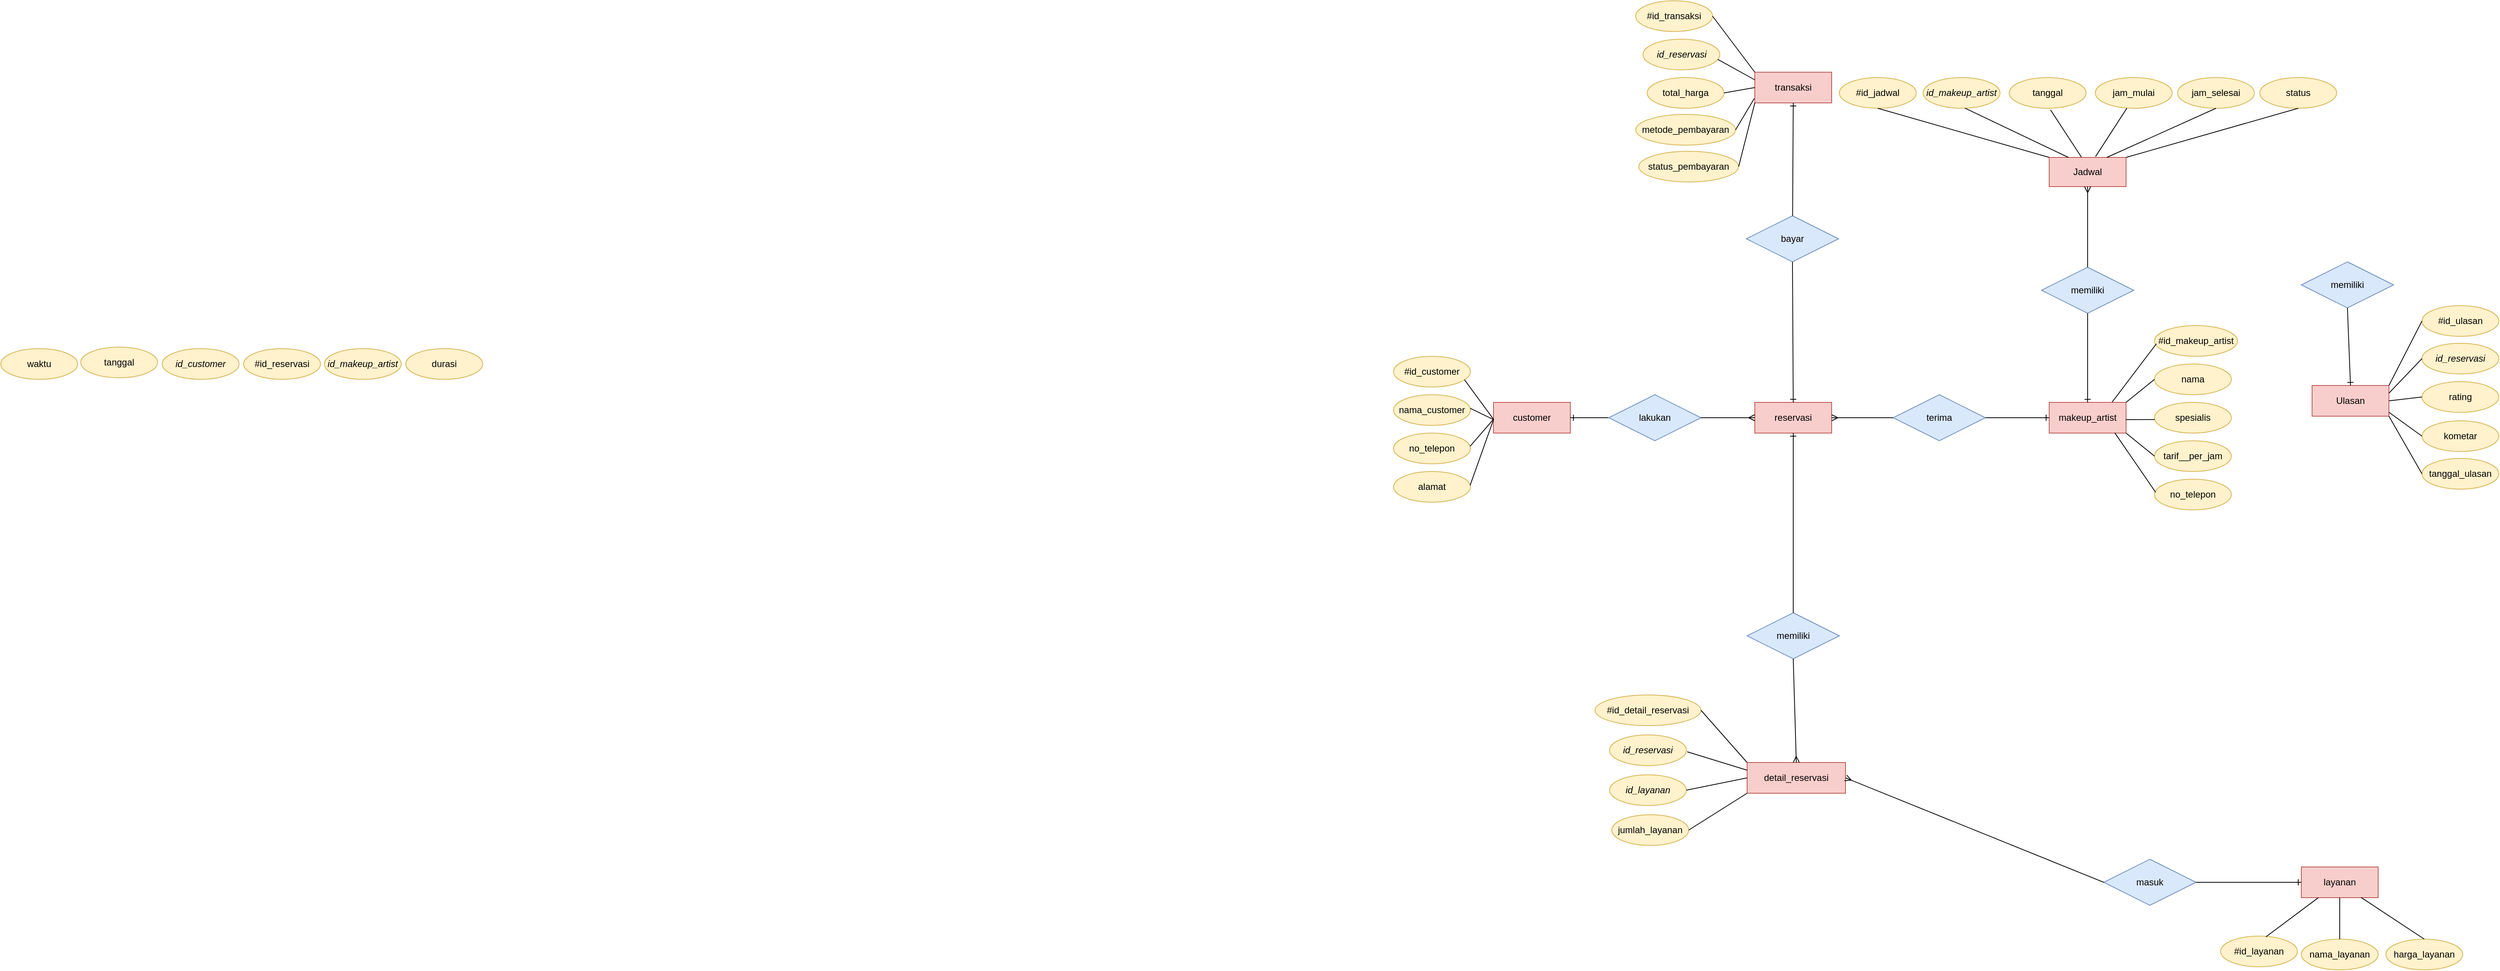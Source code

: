 <mxfile version="26.1.3">
  <diagram name="ERD" id="mqRnHoleAtuB4LZljWnc">
    <mxGraphModel dx="2489" dy="2522" grid="0" gridSize="10" guides="1" tooltips="1" connect="1" arrows="1" fold="1" page="0" pageScale="1" pageWidth="850" pageHeight="1100" math="0" shadow="0">
      <root>
        <mxCell id="0" />
        <mxCell id="1" parent="0" />
        <mxCell id="39gsjnchr3GjjbWTML9K-1" value="reservasi" style="whiteSpace=wrap;html=1;align=center;fillColor=#f8cecc;strokeColor=#b85450;" parent="1" vertex="1">
          <mxGeometry x="778" y="-820" width="100" height="40" as="geometry" />
        </mxCell>
        <mxCell id="39gsjnchr3GjjbWTML9K-2" value="transaksi" style="whiteSpace=wrap;html=1;align=center;fillColor=#f8cecc;strokeColor=#b85450;" parent="1" vertex="1">
          <mxGeometry x="778" y="-1250" width="100" height="40" as="geometry" />
        </mxCell>
        <mxCell id="39gsjnchr3GjjbWTML9K-3" value="makeup_artist" style="whiteSpace=wrap;html=1;align=center;fillColor=#f8cecc;strokeColor=#b85450;" parent="1" vertex="1">
          <mxGeometry x="1161" y="-820" width="100" height="40" as="geometry" />
        </mxCell>
        <mxCell id="39gsjnchr3GjjbWTML9K-4" value="layanan" style="whiteSpace=wrap;html=1;align=center;fillColor=#f8cecc;strokeColor=#b85450;" parent="1" vertex="1">
          <mxGeometry x="1489" y="-215" width="100" height="40" as="geometry" />
        </mxCell>
        <mxCell id="39gsjnchr3GjjbWTML9K-5" value="customer" style="whiteSpace=wrap;html=1;align=center;fillColor=#f8cecc;strokeColor=#b85450;" parent="1" vertex="1">
          <mxGeometry x="438" y="-820" width="100" height="40" as="geometry" />
        </mxCell>
        <mxCell id="39gsjnchr3GjjbWTML9K-6" value="alamat" style="ellipse;whiteSpace=wrap;html=1;align=center;fillColor=#fff2cc;strokeColor=#d6b656;" parent="1" vertex="1">
          <mxGeometry x="308" y="-730" width="100" height="40" as="geometry" />
        </mxCell>
        <mxCell id="39gsjnchr3GjjbWTML9K-7" value="no_telepon" style="ellipse;whiteSpace=wrap;html=1;align=center;fillColor=#fff2cc;strokeColor=#d6b656;" parent="1" vertex="1">
          <mxGeometry x="308" y="-780" width="100" height="40" as="geometry" />
        </mxCell>
        <mxCell id="39gsjnchr3GjjbWTML9K-8" value="nama_customer" style="ellipse;whiteSpace=wrap;html=1;align=center;fillColor=#fff2cc;strokeColor=#d6b656;" parent="1" vertex="1">
          <mxGeometry x="308" y="-830" width="100" height="40" as="geometry" />
        </mxCell>
        <mxCell id="39gsjnchr3GjjbWTML9K-9" value="#id_customer" style="ellipse;whiteSpace=wrap;html=1;align=center;fillColor=#fff2cc;strokeColor=#d6b656;" parent="1" vertex="1">
          <mxGeometry x="308" y="-880" width="100" height="40" as="geometry" />
        </mxCell>
        <mxCell id="39gsjnchr3GjjbWTML9K-18" value="no_telepon" style="ellipse;whiteSpace=wrap;html=1;align=center;fillColor=#fff2cc;strokeColor=#d6b656;" parent="1" vertex="1">
          <mxGeometry x="1298" y="-720" width="100" height="40" as="geometry" />
        </mxCell>
        <mxCell id="39gsjnchr3GjjbWTML9K-19" value="tarif__per_jam" style="ellipse;whiteSpace=wrap;html=1;align=center;fillColor=#fff2cc;strokeColor=#d6b656;" parent="1" vertex="1">
          <mxGeometry x="1298" y="-770" width="100" height="40" as="geometry" />
        </mxCell>
        <mxCell id="39gsjnchr3GjjbWTML9K-20" value="spesialis" style="ellipse;whiteSpace=wrap;html=1;align=center;fillColor=#fff2cc;strokeColor=#d6b656;" parent="1" vertex="1">
          <mxGeometry x="1298" y="-820" width="100" height="40" as="geometry" />
        </mxCell>
        <mxCell id="39gsjnchr3GjjbWTML9K-21" value="nama" style="ellipse;whiteSpace=wrap;html=1;align=center;fillColor=#fff2cc;strokeColor=#d6b656;" parent="1" vertex="1">
          <mxGeometry x="1298" y="-870" width="100" height="40" as="geometry" />
        </mxCell>
        <mxCell id="39gsjnchr3GjjbWTML9K-22" value="#id_makeup_artist" style="ellipse;whiteSpace=wrap;html=1;align=center;fillColor=#fff2cc;strokeColor=#d6b656;" parent="1" vertex="1">
          <mxGeometry x="1298" y="-920" width="108" height="40" as="geometry" />
        </mxCell>
        <mxCell id="39gsjnchr3GjjbWTML9K-50" value="#id_layanan" style="ellipse;whiteSpace=wrap;html=1;align=center;fillColor=#fff2cc;strokeColor=#d6b656;" parent="1" vertex="1">
          <mxGeometry x="1384" y="-125" width="100" height="40" as="geometry" />
        </mxCell>
        <mxCell id="39gsjnchr3GjjbWTML9K-59" value="#id_transaksi" style="ellipse;whiteSpace=wrap;html=1;align=center;fillColor=#fff2cc;strokeColor=#d6b656;" parent="1" vertex="1">
          <mxGeometry x="623" y="-1343" width="100" height="40" as="geometry" />
        </mxCell>
        <mxCell id="39gsjnchr3GjjbWTML9K-60" value="&lt;i&gt;id_reservasi&lt;/i&gt;" style="ellipse;whiteSpace=wrap;html=1;align=center;fillColor=#fff2cc;strokeColor=#d6b656;" parent="1" vertex="1">
          <mxGeometry x="632.5" y="-1293" width="100" height="40" as="geometry" />
        </mxCell>
        <mxCell id="39gsjnchr3GjjbWTML9K-61" value="total_harga" style="ellipse;whiteSpace=wrap;html=1;align=center;fillColor=#fff2cc;strokeColor=#d6b656;" parent="1" vertex="1">
          <mxGeometry x="638" y="-1243" width="100" height="40" as="geometry" />
        </mxCell>
        <mxCell id="39gsjnchr3GjjbWTML9K-62" value="metode_pembayaran" style="ellipse;whiteSpace=wrap;html=1;align=center;fillColor=#fff2cc;strokeColor=#d6b656;" parent="1" vertex="1">
          <mxGeometry x="623" y="-1195" width="130" height="40" as="geometry" />
        </mxCell>
        <mxCell id="39gsjnchr3GjjbWTML9K-63" value="status_pembayaran" style="ellipse;whiteSpace=wrap;html=1;align=center;fillColor=#fff2cc;strokeColor=#d6b656;" parent="1" vertex="1">
          <mxGeometry x="627" y="-1147" width="130" height="40" as="geometry" />
        </mxCell>
        <mxCell id="sZu51_ly2vgdn9Agz_vI-2" value="terima" style="shape=rhombus;perimeter=rhombusPerimeter;whiteSpace=wrap;html=1;align=center;fillColor=#dae8fc;strokeColor=#6c8ebf;" parent="1" vertex="1">
          <mxGeometry x="958" y="-830" width="120" height="60" as="geometry" />
        </mxCell>
        <mxCell id="sZu51_ly2vgdn9Agz_vI-3" value="bayar" style="shape=rhombus;perimeter=rhombusPerimeter;whiteSpace=wrap;html=1;align=center;fillColor=#dae8fc;strokeColor=#6c8ebf;" parent="1" vertex="1">
          <mxGeometry x="767" y="-1063" width="120" height="60" as="geometry" />
        </mxCell>
        <mxCell id="sZu51_ly2vgdn9Agz_vI-16" value="" style="edgeStyle=entityRelationEdgeStyle;fontSize=12;html=1;endArrow=ERone;endFill=1;rounded=0;entryX=1;entryY=0.5;entryDx=0;entryDy=0;exitX=0;exitY=0.5;exitDx=0;exitDy=0;" parent="1" source="sZu51_ly2vgdn9Agz_vI-1" target="39gsjnchr3GjjbWTML9K-5" edge="1">
          <mxGeometry width="100" height="100" relative="1" as="geometry">
            <mxPoint x="588" y="-800" as="sourcePoint" />
            <mxPoint x="618" y="-850" as="targetPoint" />
          </mxGeometry>
        </mxCell>
        <mxCell id="sZu51_ly2vgdn9Agz_vI-1" value="lakukan" style="shape=rhombus;perimeter=rhombusPerimeter;whiteSpace=wrap;html=1;align=center;fillColor=#dae8fc;strokeColor=#6c8ebf;" parent="1" vertex="1">
          <mxGeometry x="588" y="-830" width="120" height="60" as="geometry" />
        </mxCell>
        <mxCell id="sZu51_ly2vgdn9Agz_vI-18" value="" style="edgeStyle=entityRelationEdgeStyle;fontSize=12;html=1;endArrow=ERmany;rounded=0;exitX=1;exitY=0.5;exitDx=0;exitDy=0;entryX=0;entryY=0.5;entryDx=0;entryDy=0;" parent="1" source="sZu51_ly2vgdn9Agz_vI-1" target="39gsjnchr3GjjbWTML9K-1" edge="1">
          <mxGeometry width="100" height="100" relative="1" as="geometry">
            <mxPoint x="888" y="-720" as="sourcePoint" />
            <mxPoint x="988" y="-820" as="targetPoint" />
          </mxGeometry>
        </mxCell>
        <mxCell id="sZu51_ly2vgdn9Agz_vI-19" value="" style="edgeStyle=entityRelationEdgeStyle;fontSize=12;html=1;endArrow=ERone;endFill=1;rounded=0;" parent="1" source="sZu51_ly2vgdn9Agz_vI-2" target="39gsjnchr3GjjbWTML9K-3" edge="1">
          <mxGeometry width="100" height="100" relative="1" as="geometry">
            <mxPoint x="1178" y="-750" as="sourcePoint" />
            <mxPoint x="1278" y="-850" as="targetPoint" />
          </mxGeometry>
        </mxCell>
        <mxCell id="sZu51_ly2vgdn9Agz_vI-20" value="" style="edgeStyle=entityRelationEdgeStyle;fontSize=12;html=1;endArrow=ERmany;rounded=0;exitX=0;exitY=0.5;exitDx=0;exitDy=0;entryX=1;entryY=0.5;entryDx=0;entryDy=0;" parent="1" source="sZu51_ly2vgdn9Agz_vI-2" target="39gsjnchr3GjjbWTML9K-1" edge="1">
          <mxGeometry width="100" height="100" relative="1" as="geometry">
            <mxPoint x="1298" y="-770" as="sourcePoint" />
            <mxPoint x="1398" y="-870" as="targetPoint" />
          </mxGeometry>
        </mxCell>
        <mxCell id="sZu51_ly2vgdn9Agz_vI-32" value="" style="fontSize=12;html=1;endArrow=ERone;endFill=1;rounded=0;exitX=0.5;exitY=1;exitDx=0;exitDy=0;entryX=0.5;entryY=0;entryDx=0;entryDy=0;" parent="1" source="sZu51_ly2vgdn9Agz_vI-3" target="39gsjnchr3GjjbWTML9K-1" edge="1">
          <mxGeometry width="100" height="100" relative="1" as="geometry">
            <mxPoint x="1158" y="-900" as="sourcePoint" />
            <mxPoint x="898" y="-970.0" as="targetPoint" />
          </mxGeometry>
        </mxCell>
        <mxCell id="sZu51_ly2vgdn9Agz_vI-33" value="" style="fontSize=12;html=1;endArrow=ERone;endFill=1;rounded=0;entryX=0.5;entryY=1;entryDx=0;entryDy=0;" parent="1" source="sZu51_ly2vgdn9Agz_vI-3" target="39gsjnchr3GjjbWTML9K-2" edge="1">
          <mxGeometry width="100" height="100" relative="1" as="geometry">
            <mxPoint x="1040" y="-1077" as="sourcePoint" />
            <mxPoint x="764" y="-1357" as="targetPoint" />
          </mxGeometry>
        </mxCell>
        <mxCell id="sZu51_ly2vgdn9Agz_vI-106" value="nama_layanan" style="ellipse;whiteSpace=wrap;html=1;align=center;fillColor=#fff2cc;strokeColor=#d6b656;" parent="1" vertex="1">
          <mxGeometry x="1489" y="-121" width="100" height="40" as="geometry" />
        </mxCell>
        <mxCell id="sZu51_ly2vgdn9Agz_vI-107" value="harga_layanan" style="ellipse;whiteSpace=wrap;html=1;align=center;fillColor=#fff2cc;strokeColor=#d6b656;" parent="1" vertex="1">
          <mxGeometry x="1599" y="-121" width="100" height="40" as="geometry" />
        </mxCell>
        <mxCell id="0qoU3cZGfmDPqSJiigC--2" value="detail_reservasi" style="whiteSpace=wrap;html=1;align=center;fillColor=#f8cecc;strokeColor=#b85450;" parent="1" vertex="1">
          <mxGeometry x="768" y="-351" width="128" height="40" as="geometry" />
        </mxCell>
        <mxCell id="0qoU3cZGfmDPqSJiigC--4" value="&lt;i&gt;id_reservasi&lt;/i&gt;" style="ellipse;whiteSpace=wrap;html=1;align=center;fillColor=#fff2cc;strokeColor=#d6b656;" parent="1" vertex="1">
          <mxGeometry x="589" y="-387" width="100" height="40" as="geometry" />
        </mxCell>
        <mxCell id="0qoU3cZGfmDPqSJiigC--5" value="&lt;i&gt;id_layanan&lt;/i&gt;" style="ellipse;whiteSpace=wrap;html=1;align=center;fillColor=#fff2cc;strokeColor=#d6b656;" parent="1" vertex="1">
          <mxGeometry x="589" y="-335" width="100" height="40" as="geometry" />
        </mxCell>
        <mxCell id="0qoU3cZGfmDPqSJiigC--7" value="jumlah_layanan" style="ellipse;whiteSpace=wrap;html=1;align=center;fillColor=#fff2cc;strokeColor=#d6b656;" parent="1" vertex="1">
          <mxGeometry x="592" y="-283" width="100" height="40" as="geometry" />
        </mxCell>
        <mxCell id="0qoU3cZGfmDPqSJiigC--9" value="masuk" style="shape=rhombus;perimeter=rhombusPerimeter;whiteSpace=wrap;html=1;align=center;fillColor=#dae8fc;strokeColor=#6c8ebf;" parent="1" vertex="1">
          <mxGeometry x="1232" y="-225" width="120" height="60" as="geometry" />
        </mxCell>
        <mxCell id="0qoU3cZGfmDPqSJiigC--10" value="memiliki" style="shape=rhombus;perimeter=rhombusPerimeter;whiteSpace=wrap;html=1;align=center;fillColor=#dae8fc;strokeColor=#6c8ebf;" parent="1" vertex="1">
          <mxGeometry x="768" y="-546" width="120" height="60" as="geometry" />
        </mxCell>
        <mxCell id="0qoU3cZGfmDPqSJiigC--18" value="" style="fontSize=12;html=1;endArrow=ERmany;rounded=0;exitX=0.5;exitY=1;exitDx=0;exitDy=0;entryX=0.5;entryY=0;entryDx=0;entryDy=0;" parent="1" source="0qoU3cZGfmDPqSJiigC--10" target="0qoU3cZGfmDPqSJiigC--2" edge="1">
          <mxGeometry width="100" height="100" relative="1" as="geometry">
            <mxPoint x="956" y="-592" as="sourcePoint" />
            <mxPoint x="994" y="-607" as="targetPoint" />
          </mxGeometry>
        </mxCell>
        <mxCell id="0qoU3cZGfmDPqSJiigC--19" value="" style="fontSize=12;html=1;endArrow=ERone;endFill=1;rounded=0;entryX=0.5;entryY=1;entryDx=0;entryDy=0;exitX=0.5;exitY=0;exitDx=0;exitDy=0;" parent="1" source="0qoU3cZGfmDPqSJiigC--10" target="39gsjnchr3GjjbWTML9K-1" edge="1">
          <mxGeometry width="100" height="100" relative="1" as="geometry">
            <mxPoint x="670" y="-680" as="sourcePoint" />
            <mxPoint x="770" y="-780" as="targetPoint" />
          </mxGeometry>
        </mxCell>
        <mxCell id="0qoU3cZGfmDPqSJiigC--20" value="" style="fontSize=12;html=1;endArrow=ERone;endFill=1;rounded=0;exitX=1;exitY=0.5;exitDx=0;exitDy=0;entryX=0;entryY=0.5;entryDx=0;entryDy=0;" parent="1" source="0qoU3cZGfmDPqSJiigC--9" target="39gsjnchr3GjjbWTML9K-4" edge="1">
          <mxGeometry width="100" height="100" relative="1" as="geometry">
            <mxPoint x="915" y="-386" as="sourcePoint" />
            <mxPoint x="964" y="-485" as="targetPoint" />
          </mxGeometry>
        </mxCell>
        <mxCell id="0qoU3cZGfmDPqSJiigC--21" value="" style="fontSize=12;html=1;endArrow=ERmany;rounded=0;exitX=0;exitY=0.5;exitDx=0;exitDy=0;entryX=1;entryY=0.5;entryDx=0;entryDy=0;" parent="1" source="0qoU3cZGfmDPqSJiigC--9" target="0qoU3cZGfmDPqSJiigC--2" edge="1">
          <mxGeometry width="100" height="100" relative="1" as="geometry">
            <mxPoint x="927" y="-481" as="sourcePoint" />
            <mxPoint x="979" y="-507" as="targetPoint" />
          </mxGeometry>
        </mxCell>
        <mxCell id="6PcZLeugjUfpTTE9w5N7-1" value="" style="endArrow=none;html=1;rounded=0;entryX=0.002;entryY=0.554;entryDx=0;entryDy=0;entryPerimeter=0;exitX=0.923;exitY=0.765;exitDx=0;exitDy=0;exitPerimeter=0;" parent="1" source="39gsjnchr3GjjbWTML9K-9" target="39gsjnchr3GjjbWTML9K-5" edge="1">
          <mxGeometry relative="1" as="geometry">
            <mxPoint x="327" y="-792" as="sourcePoint" />
            <mxPoint x="487" y="-792" as="targetPoint" />
          </mxGeometry>
        </mxCell>
        <mxCell id="6PcZLeugjUfpTTE9w5N7-2" value="" style="endArrow=none;html=1;rounded=0;entryX=0.007;entryY=0.567;entryDx=0;entryDy=0;entryPerimeter=0;exitX=0.997;exitY=0.442;exitDx=0;exitDy=0;exitPerimeter=0;" parent="1" source="39gsjnchr3GjjbWTML9K-8" target="39gsjnchr3GjjbWTML9K-5" edge="1">
          <mxGeometry relative="1" as="geometry">
            <mxPoint x="415" y="-850" as="sourcePoint" />
            <mxPoint x="448" y="-788" as="targetPoint" />
          </mxGeometry>
        </mxCell>
        <mxCell id="6PcZLeugjUfpTTE9w5N7-5" value="" style="endArrow=none;html=1;rounded=0;entryX=0.014;entryY=0.573;entryDx=0;entryDy=0;entryPerimeter=0;exitX=0.996;exitY=0.43;exitDx=0;exitDy=0;exitPerimeter=0;" parent="1" source="39gsjnchr3GjjbWTML9K-7" edge="1">
          <mxGeometry relative="1" as="geometry">
            <mxPoint x="404.8" y="-761.68" as="sourcePoint" />
            <mxPoint x="438" y="-798" as="targetPoint" />
          </mxGeometry>
        </mxCell>
        <mxCell id="6PcZLeugjUfpTTE9w5N7-6" value="" style="endArrow=none;html=1;rounded=0;entryX=-0.001;entryY=0.574;entryDx=0;entryDy=0;entryPerimeter=0;exitX=0.996;exitY=0.451;exitDx=0;exitDy=0;exitPerimeter=0;" parent="1" source="39gsjnchr3GjjbWTML9K-6" target="39gsjnchr3GjjbWTML9K-5" edge="1">
          <mxGeometry relative="1" as="geometry">
            <mxPoint x="416" y="-751" as="sourcePoint" />
            <mxPoint x="449" y="-787" as="targetPoint" />
          </mxGeometry>
        </mxCell>
        <mxCell id="6PcZLeugjUfpTTE9w5N7-15" value="" style="endArrow=none;html=1;rounded=0;exitX=0.819;exitY=-0.01;exitDx=0;exitDy=0;exitPerimeter=0;entryX=0.023;entryY=0.591;entryDx=0;entryDy=0;entryPerimeter=0;" parent="1" source="39gsjnchr3GjjbWTML9K-3" target="39gsjnchr3GjjbWTML9K-22" edge="1">
          <mxGeometry relative="1" as="geometry">
            <mxPoint x="1235" y="-828" as="sourcePoint" />
            <mxPoint x="1395" y="-828" as="targetPoint" />
          </mxGeometry>
        </mxCell>
        <mxCell id="6PcZLeugjUfpTTE9w5N7-16" value="" style="endArrow=none;html=1;rounded=0;exitX=1;exitY=0;exitDx=0;exitDy=0;entryX=0;entryY=0.5;entryDx=0;entryDy=0;" parent="1" source="39gsjnchr3GjjbWTML9K-3" target="39gsjnchr3GjjbWTML9K-21" edge="1">
          <mxGeometry relative="1" as="geometry">
            <mxPoint x="1250" y="-810" as="sourcePoint" />
            <mxPoint x="1310" y="-886" as="targetPoint" />
          </mxGeometry>
        </mxCell>
        <mxCell id="6PcZLeugjUfpTTE9w5N7-17" value="" style="endArrow=none;html=1;rounded=0;entryX=0.004;entryY=0.559;entryDx=0;entryDy=0;entryPerimeter=0;exitX=0.996;exitY=0.563;exitDx=0;exitDy=0;exitPerimeter=0;" parent="1" source="39gsjnchr3GjjbWTML9K-3" target="39gsjnchr3GjjbWTML9K-20" edge="1">
          <mxGeometry relative="1" as="geometry">
            <mxPoint x="1259" y="-798" as="sourcePoint" />
            <mxPoint x="1320" y="-876" as="targetPoint" />
          </mxGeometry>
        </mxCell>
        <mxCell id="6PcZLeugjUfpTTE9w5N7-18" value="" style="endArrow=none;html=1;rounded=0;exitX=1;exitY=1;exitDx=0;exitDy=0;entryX=0;entryY=0.5;entryDx=0;entryDy=0;" parent="1" source="39gsjnchr3GjjbWTML9K-3" target="39gsjnchr3GjjbWTML9K-19" edge="1">
          <mxGeometry relative="1" as="geometry">
            <mxPoint x="1270" y="-788" as="sourcePoint" />
            <mxPoint x="1308" y="-788" as="targetPoint" />
          </mxGeometry>
        </mxCell>
        <mxCell id="6PcZLeugjUfpTTE9w5N7-19" value="" style="endArrow=none;html=1;rounded=0;exitX=0.854;exitY=0.995;exitDx=0;exitDy=0;exitPerimeter=0;entryX=0.015;entryY=0.428;entryDx=0;entryDy=0;entryPerimeter=0;" parent="1" source="39gsjnchr3GjjbWTML9K-3" target="39gsjnchr3GjjbWTML9K-18" edge="1">
          <mxGeometry relative="1" as="geometry">
            <mxPoint x="1280" y="-778" as="sourcePoint" />
            <mxPoint x="1318" y="-778" as="targetPoint" />
          </mxGeometry>
        </mxCell>
        <mxCell id="6PcZLeugjUfpTTE9w5N7-20" value="" style="endArrow=none;html=1;rounded=0;entryX=0.221;entryY=1.001;entryDx=0;entryDy=0;entryPerimeter=0;" parent="1" target="39gsjnchr3GjjbWTML9K-4" edge="1">
          <mxGeometry relative="1" as="geometry">
            <mxPoint x="1443" y="-124" as="sourcePoint" />
            <mxPoint x="1492" y="-234" as="targetPoint" />
          </mxGeometry>
        </mxCell>
        <mxCell id="6PcZLeugjUfpTTE9w5N7-21" value="" style="endArrow=none;html=1;rounded=0;entryX=0.5;entryY=1;entryDx=0;entryDy=0;exitX=0.5;exitY=0;exitDx=0;exitDy=0;" parent="1" source="sZu51_ly2vgdn9Agz_vI-106" target="39gsjnchr3GjjbWTML9K-4" edge="1">
          <mxGeometry relative="1" as="geometry">
            <mxPoint x="1453" y="-114" as="sourcePoint" />
            <mxPoint x="1521" y="-165" as="targetPoint" />
          </mxGeometry>
        </mxCell>
        <mxCell id="6PcZLeugjUfpTTE9w5N7-22" value="" style="endArrow=none;html=1;rounded=0;entryX=0.777;entryY=0.992;entryDx=0;entryDy=0;exitX=0.5;exitY=0;exitDx=0;exitDy=0;entryPerimeter=0;" parent="1" source="sZu51_ly2vgdn9Agz_vI-107" target="39gsjnchr3GjjbWTML9K-4" edge="1">
          <mxGeometry relative="1" as="geometry">
            <mxPoint x="1642.9" y="-124.64" as="sourcePoint" />
            <mxPoint x="1549" y="-165" as="targetPoint" />
          </mxGeometry>
        </mxCell>
        <mxCell id="6PcZLeugjUfpTTE9w5N7-27" value="" style="endArrow=none;html=1;rounded=0;exitX=1;exitY=0.5;exitDx=0;exitDy=0;entryX=0;entryY=0;entryDx=0;entryDy=0;" parent="1" source="39gsjnchr3GjjbWTML9K-59" target="39gsjnchr3GjjbWTML9K-2" edge="1">
          <mxGeometry relative="1" as="geometry">
            <mxPoint x="385" y="-1225" as="sourcePoint" />
            <mxPoint x="545" y="-1225" as="targetPoint" />
          </mxGeometry>
        </mxCell>
        <mxCell id="6PcZLeugjUfpTTE9w5N7-28" value="" style="endArrow=none;html=1;rounded=0;exitX=0.973;exitY=0.658;exitDx=0;exitDy=0;exitPerimeter=0;entryX=0;entryY=0.25;entryDx=0;entryDy=0;" parent="1" source="39gsjnchr3GjjbWTML9K-60" target="39gsjnchr3GjjbWTML9K-2" edge="1">
          <mxGeometry relative="1" as="geometry">
            <mxPoint x="269" y="-1180" as="sourcePoint" />
            <mxPoint x="778" y="-1226" as="targetPoint" />
          </mxGeometry>
        </mxCell>
        <mxCell id="6PcZLeugjUfpTTE9w5N7-29" value="" style="endArrow=none;html=1;rounded=0;exitX=1;exitY=0.5;exitDx=0;exitDy=0;entryX=0;entryY=0.5;entryDx=0;entryDy=0;" parent="1" source="39gsjnchr3GjjbWTML9K-61" target="39gsjnchr3GjjbWTML9K-2" edge="1">
          <mxGeometry relative="1" as="geometry">
            <mxPoint x="379" y="-1180" as="sourcePoint" />
            <mxPoint x="457" y="-1220" as="targetPoint" />
          </mxGeometry>
        </mxCell>
        <mxCell id="6PcZLeugjUfpTTE9w5N7-30" value="" style="endArrow=none;html=1;rounded=0;exitX=1;exitY=0.5;exitDx=0;exitDy=0;entryX=-0.006;entryY=0.854;entryDx=0;entryDy=0;entryPerimeter=0;" parent="1" source="39gsjnchr3GjjbWTML9K-62" target="39gsjnchr3GjjbWTML9K-2" edge="1">
          <mxGeometry relative="1" as="geometry">
            <mxPoint x="389" y="-1170" as="sourcePoint" />
            <mxPoint x="467" y="-1210" as="targetPoint" />
          </mxGeometry>
        </mxCell>
        <mxCell id="6PcZLeugjUfpTTE9w5N7-31" value="" style="endArrow=none;html=1;rounded=0;exitX=1;exitY=0.5;exitDx=0;exitDy=0;entryX=0;entryY=1;entryDx=0;entryDy=0;" parent="1" source="39gsjnchr3GjjbWTML9K-63" target="39gsjnchr3GjjbWTML9K-2" edge="1">
          <mxGeometry relative="1" as="geometry">
            <mxPoint x="399" y="-1160" as="sourcePoint" />
            <mxPoint x="477" y="-1200" as="targetPoint" />
          </mxGeometry>
        </mxCell>
        <mxCell id="jK-fs9268fX802XM6aWN-2" value="memiliki" style="shape=rhombus;perimeter=rhombusPerimeter;whiteSpace=wrap;html=1;align=center;fillColor=#dae8fc;strokeColor=#6c8ebf;" parent="1" vertex="1">
          <mxGeometry x="1151" y="-996" width="120" height="60" as="geometry" />
        </mxCell>
        <mxCell id="jK-fs9268fX802XM6aWN-3" value="Jadwal" style="whiteSpace=wrap;html=1;align=center;fillColor=#f8cecc;strokeColor=#b85450;" parent="1" vertex="1">
          <mxGeometry x="1161" y="-1139" width="100" height="38" as="geometry" />
        </mxCell>
        <mxCell id="jK-fs9268fX802XM6aWN-5" value="" style="fontSize=12;html=1;endArrow=ERone;endFill=1;rounded=0;exitX=0.5;exitY=1;exitDx=0;exitDy=0;entryX=0.5;entryY=0;entryDx=0;entryDy=0;" parent="1" source="jK-fs9268fX802XM6aWN-2" target="39gsjnchr3GjjbWTML9K-3" edge="1">
          <mxGeometry width="100" height="100" relative="1" as="geometry">
            <mxPoint x="966" y="-866" as="sourcePoint" />
            <mxPoint x="1066" y="-966" as="targetPoint" />
          </mxGeometry>
        </mxCell>
        <mxCell id="jK-fs9268fX802XM6aWN-6" value="" style="fontSize=12;html=1;endArrow=ERmany;rounded=0;exitX=0.5;exitY=0;exitDx=0;exitDy=0;entryX=0.5;entryY=1;entryDx=0;entryDy=0;" parent="1" source="jK-fs9268fX802XM6aWN-2" target="jK-fs9268fX802XM6aWN-3" edge="1">
          <mxGeometry width="100" height="100" relative="1" as="geometry">
            <mxPoint x="966" y="-1024" as="sourcePoint" />
            <mxPoint x="1066" y="-1124" as="targetPoint" />
          </mxGeometry>
        </mxCell>
        <mxCell id="jK-fs9268fX802XM6aWN-7" value="memiliki" style="shape=rhombus;perimeter=rhombusPerimeter;whiteSpace=wrap;html=1;align=center;fillColor=#dae8fc;strokeColor=#6c8ebf;" parent="1" vertex="1">
          <mxGeometry x="1489" y="-1003" width="120" height="60" as="geometry" />
        </mxCell>
        <mxCell id="jK-fs9268fX802XM6aWN-8" value="Ulasan" style="whiteSpace=wrap;html=1;align=center;fillColor=#f8cecc;strokeColor=#b85450;" parent="1" vertex="1">
          <mxGeometry x="1503" y="-842" width="100" height="40" as="geometry" />
        </mxCell>
        <mxCell id="jK-fs9268fX802XM6aWN-9" value="" style="fontSize=12;html=1;endArrow=ERone;endFill=1;rounded=0;exitX=0.5;exitY=1;exitDx=0;exitDy=0;entryX=0.5;entryY=0;entryDx=0;entryDy=0;" parent="1" source="jK-fs9268fX802XM6aWN-7" target="jK-fs9268fX802XM6aWN-8" edge="1">
          <mxGeometry width="100" height="100" relative="1" as="geometry">
            <mxPoint x="1544" y="-964" as="sourcePoint" />
            <mxPoint x="1644" y="-1064" as="targetPoint" />
          </mxGeometry>
        </mxCell>
        <mxCell id="jK-fs9268fX802XM6aWN-11" value="&lt;i&gt;id_makeup_artist&lt;/i&gt;" style="ellipse;whiteSpace=wrap;html=1;align=center;fillColor=#fff2cc;strokeColor=#d6b656;" parent="1" vertex="1">
          <mxGeometry x="997" y="-1243" width="100" height="40" as="geometry" />
        </mxCell>
        <mxCell id="jK-fs9268fX802XM6aWN-12" value="jam_mulai" style="ellipse;whiteSpace=wrap;html=1;align=center;fillColor=#fff2cc;strokeColor=#d6b656;" parent="1" vertex="1">
          <mxGeometry x="1221" y="-1243" width="100" height="40" as="geometry" />
        </mxCell>
        <mxCell id="jK-fs9268fX802XM6aWN-13" value="jam_selesai" style="ellipse;whiteSpace=wrap;html=1;align=center;fillColor=#fff2cc;strokeColor=#d6b656;" parent="1" vertex="1">
          <mxGeometry x="1328" y="-1243" width="100" height="40" as="geometry" />
        </mxCell>
        <mxCell id="jK-fs9268fX802XM6aWN-14" value="status" style="ellipse;whiteSpace=wrap;html=1;align=center;fillColor=#fff2cc;strokeColor=#d6b656;" parent="1" vertex="1">
          <mxGeometry x="1435" y="-1243" width="100" height="40" as="geometry" />
        </mxCell>
        <mxCell id="jK-fs9268fX802XM6aWN-17" value="#id_jadwal" style="ellipse;whiteSpace=wrap;html=1;align=center;fillColor=#fff2cc;strokeColor=#d6b656;" parent="1" vertex="1">
          <mxGeometry x="888" y="-1243" width="100" height="40" as="geometry" />
        </mxCell>
        <mxCell id="jK-fs9268fX802XM6aWN-18" value="tanggal" style="ellipse;whiteSpace=wrap;html=1;align=center;fillColor=#fff2cc;strokeColor=#d6b656;" parent="1" vertex="1">
          <mxGeometry x="1109" y="-1243" width="100" height="40" as="geometry" />
        </mxCell>
        <mxCell id="jK-fs9268fX802XM6aWN-19" value="kometar" style="ellipse;whiteSpace=wrap;html=1;align=center;fillColor=#fff2cc;strokeColor=#d6b656;" parent="1" vertex="1">
          <mxGeometry x="1646" y="-796" width="100" height="40" as="geometry" />
        </mxCell>
        <mxCell id="jK-fs9268fX802XM6aWN-20" value="rating" style="ellipse;whiteSpace=wrap;html=1;align=center;fillColor=#fff2cc;strokeColor=#d6b656;" parent="1" vertex="1">
          <mxGeometry x="1646" y="-847" width="100" height="40" as="geometry" />
        </mxCell>
        <mxCell id="jK-fs9268fX802XM6aWN-21" value="&lt;i&gt;id_reservasi&lt;/i&gt;" style="ellipse;whiteSpace=wrap;html=1;align=center;fillColor=#fff2cc;strokeColor=#d6b656;" parent="1" vertex="1">
          <mxGeometry x="1646" y="-897" width="100" height="40" as="geometry" />
        </mxCell>
        <mxCell id="jK-fs9268fX802XM6aWN-22" value="#id_ulasan" style="ellipse;whiteSpace=wrap;html=1;align=center;fillColor=#fff2cc;strokeColor=#d6b656;" parent="1" vertex="1">
          <mxGeometry x="1646" y="-946" width="100" height="40" as="geometry" />
        </mxCell>
        <mxCell id="jK-fs9268fX802XM6aWN-25" value="tanggal_ulasan" style="ellipse;whiteSpace=wrap;html=1;align=center;fillColor=#fff2cc;strokeColor=#d6b656;" parent="1" vertex="1">
          <mxGeometry x="1646" y="-747" width="100" height="40" as="geometry" />
        </mxCell>
        <mxCell id="jK-fs9268fX802XM6aWN-28" value="" style="endArrow=none;html=1;rounded=0;exitX=1;exitY=0;exitDx=0;exitDy=0;entryX=0;entryY=0.5;entryDx=0;entryDy=0;" parent="1" source="jK-fs9268fX802XM6aWN-8" target="jK-fs9268fX802XM6aWN-22" edge="1">
          <mxGeometry relative="1" as="geometry">
            <mxPoint x="1639" y="-880" as="sourcePoint" />
            <mxPoint x="1799" y="-880" as="targetPoint" />
          </mxGeometry>
        </mxCell>
        <mxCell id="jK-fs9268fX802XM6aWN-29" value="" style="endArrow=none;html=1;rounded=0;exitX=1;exitY=1;exitDx=0;exitDy=0;entryX=0;entryY=0.5;entryDx=0;entryDy=0;" parent="1" source="jK-fs9268fX802XM6aWN-8" target="jK-fs9268fX802XM6aWN-25" edge="1">
          <mxGeometry relative="1" as="geometry">
            <mxPoint x="1639" y="-880" as="sourcePoint" />
            <mxPoint x="1799" y="-880" as="targetPoint" />
          </mxGeometry>
        </mxCell>
        <mxCell id="jK-fs9268fX802XM6aWN-30" value="" style="endArrow=none;html=1;rounded=0;exitX=0.998;exitY=0.868;exitDx=0;exitDy=0;exitPerimeter=0;entryX=0;entryY=0.5;entryDx=0;entryDy=0;" parent="1" source="jK-fs9268fX802XM6aWN-8" target="jK-fs9268fX802XM6aWN-19" edge="1">
          <mxGeometry relative="1" as="geometry">
            <mxPoint x="1639" y="-880" as="sourcePoint" />
            <mxPoint x="1799" y="-880" as="targetPoint" />
          </mxGeometry>
        </mxCell>
        <mxCell id="jK-fs9268fX802XM6aWN-31" value="" style="endArrow=none;html=1;rounded=0;exitX=1;exitY=0.5;exitDx=0;exitDy=0;entryX=0;entryY=0.5;entryDx=0;entryDy=0;" parent="1" source="jK-fs9268fX802XM6aWN-8" target="jK-fs9268fX802XM6aWN-20" edge="1">
          <mxGeometry relative="1" as="geometry">
            <mxPoint x="1639" y="-880" as="sourcePoint" />
            <mxPoint x="1799" y="-880" as="targetPoint" />
          </mxGeometry>
        </mxCell>
        <mxCell id="jK-fs9268fX802XM6aWN-32" value="" style="endArrow=none;html=1;rounded=0;entryX=0;entryY=0.5;entryDx=0;entryDy=0;exitX=1;exitY=0.25;exitDx=0;exitDy=0;" parent="1" source="jK-fs9268fX802XM6aWN-8" target="jK-fs9268fX802XM6aWN-21" edge="1">
          <mxGeometry relative="1" as="geometry">
            <mxPoint x="1604" y="-832" as="sourcePoint" />
            <mxPoint x="1799" y="-880" as="targetPoint" />
          </mxGeometry>
        </mxCell>
        <mxCell id="jK-fs9268fX802XM6aWN-33" value="" style="endArrow=none;html=1;rounded=0;entryX=0.5;entryY=1;entryDx=0;entryDy=0;exitX=1;exitY=0;exitDx=0;exitDy=0;" parent="1" source="jK-fs9268fX802XM6aWN-3" target="jK-fs9268fX802XM6aWN-14" edge="1">
          <mxGeometry relative="1" as="geometry">
            <mxPoint x="1062" y="-1179" as="sourcePoint" />
            <mxPoint x="1222" y="-1179" as="targetPoint" />
          </mxGeometry>
        </mxCell>
        <mxCell id="jK-fs9268fX802XM6aWN-34" value="" style="endArrow=none;html=1;rounded=0;exitX=0.75;exitY=0;exitDx=0;exitDy=0;entryX=0.5;entryY=1;entryDx=0;entryDy=0;" parent="1" source="jK-fs9268fX802XM6aWN-3" target="jK-fs9268fX802XM6aWN-13" edge="1">
          <mxGeometry relative="1" as="geometry">
            <mxPoint x="1062" y="-1179" as="sourcePoint" />
            <mxPoint x="1222" y="-1179" as="targetPoint" />
          </mxGeometry>
        </mxCell>
        <mxCell id="jK-fs9268fX802XM6aWN-35" value="" style="endArrow=none;html=1;rounded=0;exitX=0.411;exitY=0.995;exitDx=0;exitDy=0;exitPerimeter=0;entryX=0.603;entryY=-0.028;entryDx=0;entryDy=0;entryPerimeter=0;" parent="1" source="jK-fs9268fX802XM6aWN-12" target="jK-fs9268fX802XM6aWN-3" edge="1">
          <mxGeometry relative="1" as="geometry">
            <mxPoint x="1062" y="-1179" as="sourcePoint" />
            <mxPoint x="1222" y="-1179" as="targetPoint" />
          </mxGeometry>
        </mxCell>
        <mxCell id="jK-fs9268fX802XM6aWN-36" value="" style="endArrow=none;html=1;rounded=0;exitX=0.537;exitY=1.052;exitDx=0;exitDy=0;exitPerimeter=0;entryX=0.419;entryY=-0.01;entryDx=0;entryDy=0;entryPerimeter=0;" parent="1" source="jK-fs9268fX802XM6aWN-18" target="jK-fs9268fX802XM6aWN-3" edge="1">
          <mxGeometry relative="1" as="geometry">
            <mxPoint x="1092" y="-1203" as="sourcePoint" />
            <mxPoint x="1252" y="-1203" as="targetPoint" />
          </mxGeometry>
        </mxCell>
        <mxCell id="jK-fs9268fX802XM6aWN-37" value="" style="endArrow=none;html=1;rounded=0;exitX=0.544;exitY=0.995;exitDx=0;exitDy=0;exitPerimeter=0;entryX=0.25;entryY=0;entryDx=0;entryDy=0;" parent="1" source="jK-fs9268fX802XM6aWN-11" target="jK-fs9268fX802XM6aWN-3" edge="1">
          <mxGeometry relative="1" as="geometry">
            <mxPoint x="1062" y="-1179" as="sourcePoint" />
            <mxPoint x="1222" y="-1179" as="targetPoint" />
          </mxGeometry>
        </mxCell>
        <mxCell id="jK-fs9268fX802XM6aWN-38" value="" style="endArrow=none;html=1;rounded=0;exitX=0.5;exitY=1;exitDx=0;exitDy=0;entryX=0;entryY=0;entryDx=0;entryDy=0;" parent="1" source="jK-fs9268fX802XM6aWN-17" target="jK-fs9268fX802XM6aWN-3" edge="1">
          <mxGeometry relative="1" as="geometry">
            <mxPoint x="1062" y="-1179" as="sourcePoint" />
            <mxPoint x="1161" y="-1139" as="targetPoint" />
          </mxGeometry>
        </mxCell>
        <mxCell id="0qoU3cZGfmDPqSJiigC--3" value="#id_detail_reservasi" style="ellipse;whiteSpace=wrap;html=1;align=center;fillColor=#fff2cc;strokeColor=#d6b656;" parent="1" vertex="1">
          <mxGeometry x="570" y="-439" width="138" height="40" as="geometry" />
        </mxCell>
        <mxCell id="jK-fs9268fX802XM6aWN-42" value="" style="endArrow=none;html=1;rounded=0;entryX=0;entryY=0.25;entryDx=0;entryDy=0;" parent="1" target="0qoU3cZGfmDPqSJiigC--2" edge="1">
          <mxGeometry relative="1" as="geometry">
            <mxPoint x="690" y="-365" as="sourcePoint" />
            <mxPoint x="979" y="-149" as="targetPoint" />
          </mxGeometry>
        </mxCell>
        <mxCell id="jK-fs9268fX802XM6aWN-43" value="" style="endArrow=none;html=1;rounded=0;entryX=0;entryY=0.5;entryDx=0;entryDy=0;exitX=1;exitY=0.5;exitDx=0;exitDy=0;" parent="1" source="0qoU3cZGfmDPqSJiigC--5" target="0qoU3cZGfmDPqSJiigC--2" edge="1">
          <mxGeometry relative="1" as="geometry">
            <mxPoint x="690" y="-315" as="sourcePoint" />
            <mxPoint x="879" y="-165" as="targetPoint" />
          </mxGeometry>
        </mxCell>
        <mxCell id="jK-fs9268fX802XM6aWN-44" value="" style="endArrow=none;html=1;rounded=0;exitX=1;exitY=0.5;exitDx=0;exitDy=0;entryX=0;entryY=1;entryDx=0;entryDy=0;" parent="1" source="0qoU3cZGfmDPqSJiigC--7" target="0qoU3cZGfmDPqSJiigC--2" edge="1">
          <mxGeometry relative="1" as="geometry">
            <mxPoint x="879" y="-109" as="sourcePoint" />
            <mxPoint x="765" y="-309" as="targetPoint" />
          </mxGeometry>
        </mxCell>
        <mxCell id="jK-fs9268fX802XM6aWN-45" value="" style="endArrow=none;html=1;rounded=0;exitX=1;exitY=0.5;exitDx=0;exitDy=0;entryX=0;entryY=0;entryDx=0;entryDy=0;" parent="1" source="0qoU3cZGfmDPqSJiigC--3" target="0qoU3cZGfmDPqSJiigC--2" edge="1">
          <mxGeometry relative="1" as="geometry">
            <mxPoint x="889" y="-99" as="sourcePoint" />
            <mxPoint x="899" y="-145" as="targetPoint" />
          </mxGeometry>
        </mxCell>
        <mxCell id="G_YT_Ib_IAxxmoJ92L7t-1" value="waktu" style="ellipse;whiteSpace=wrap;html=1;align=center;fillColor=#fff2cc;strokeColor=#d6b656;" vertex="1" parent="1">
          <mxGeometry x="-1504" y="-890" width="100" height="40" as="geometry" />
        </mxCell>
        <mxCell id="G_YT_Ib_IAxxmoJ92L7t-2" value="durasi" style="ellipse;whiteSpace=wrap;html=1;align=center;fillColor=#fff2cc;strokeColor=#d6b656;" vertex="1" parent="1">
          <mxGeometry x="-977" y="-890" width="100" height="40" as="geometry" />
        </mxCell>
        <mxCell id="G_YT_Ib_IAxxmoJ92L7t-3" value="tanggal" style="ellipse;whiteSpace=wrap;html=1;align=center;fillColor=#fff2cc;strokeColor=#d6b656;" vertex="1" parent="1">
          <mxGeometry x="-1400" y="-892" width="100" height="40" as="geometry" />
        </mxCell>
        <mxCell id="G_YT_Ib_IAxxmoJ92L7t-4" value="&lt;i&gt;id_makeup_artist&lt;/i&gt;" style="ellipse;whiteSpace=wrap;html=1;align=center;fillColor=#fff2cc;strokeColor=#d6b656;" vertex="1" parent="1">
          <mxGeometry x="-1083" y="-890" width="100" height="40" as="geometry" />
        </mxCell>
        <mxCell id="G_YT_Ib_IAxxmoJ92L7t-5" value="#id_reservasi" style="ellipse;whiteSpace=wrap;html=1;align=center;fillColor=#fff2cc;strokeColor=#d6b656;" vertex="1" parent="1">
          <mxGeometry x="-1188" y="-890" width="100" height="40" as="geometry" />
        </mxCell>
        <mxCell id="G_YT_Ib_IAxxmoJ92L7t-6" value="&lt;i&gt;id_customer&lt;/i&gt;" style="ellipse;whiteSpace=wrap;html=1;align=center;fillColor=#fff2cc;strokeColor=#d6b656;" vertex="1" parent="1">
          <mxGeometry x="-1294" y="-890" width="100" height="40" as="geometry" />
        </mxCell>
      </root>
    </mxGraphModel>
  </diagram>
</mxfile>
